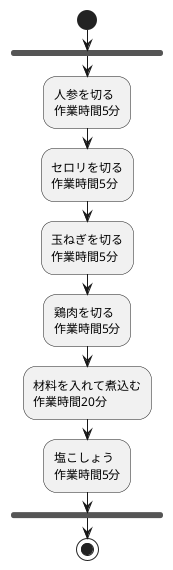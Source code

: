 @startuml コンソメスープ作り
start
fork
  :人参を切る\n作業時間5分;
  :セロリを切る\n作業時間5分;
  :玉ねぎを切る\n作業時間5分;
  :鶏肉を切る\n作業時間5分;
  :材料を入れて煮込む\n作業時間20分;
  :塩こしょう\n作業時間5分;
end fork
stop
@enduml